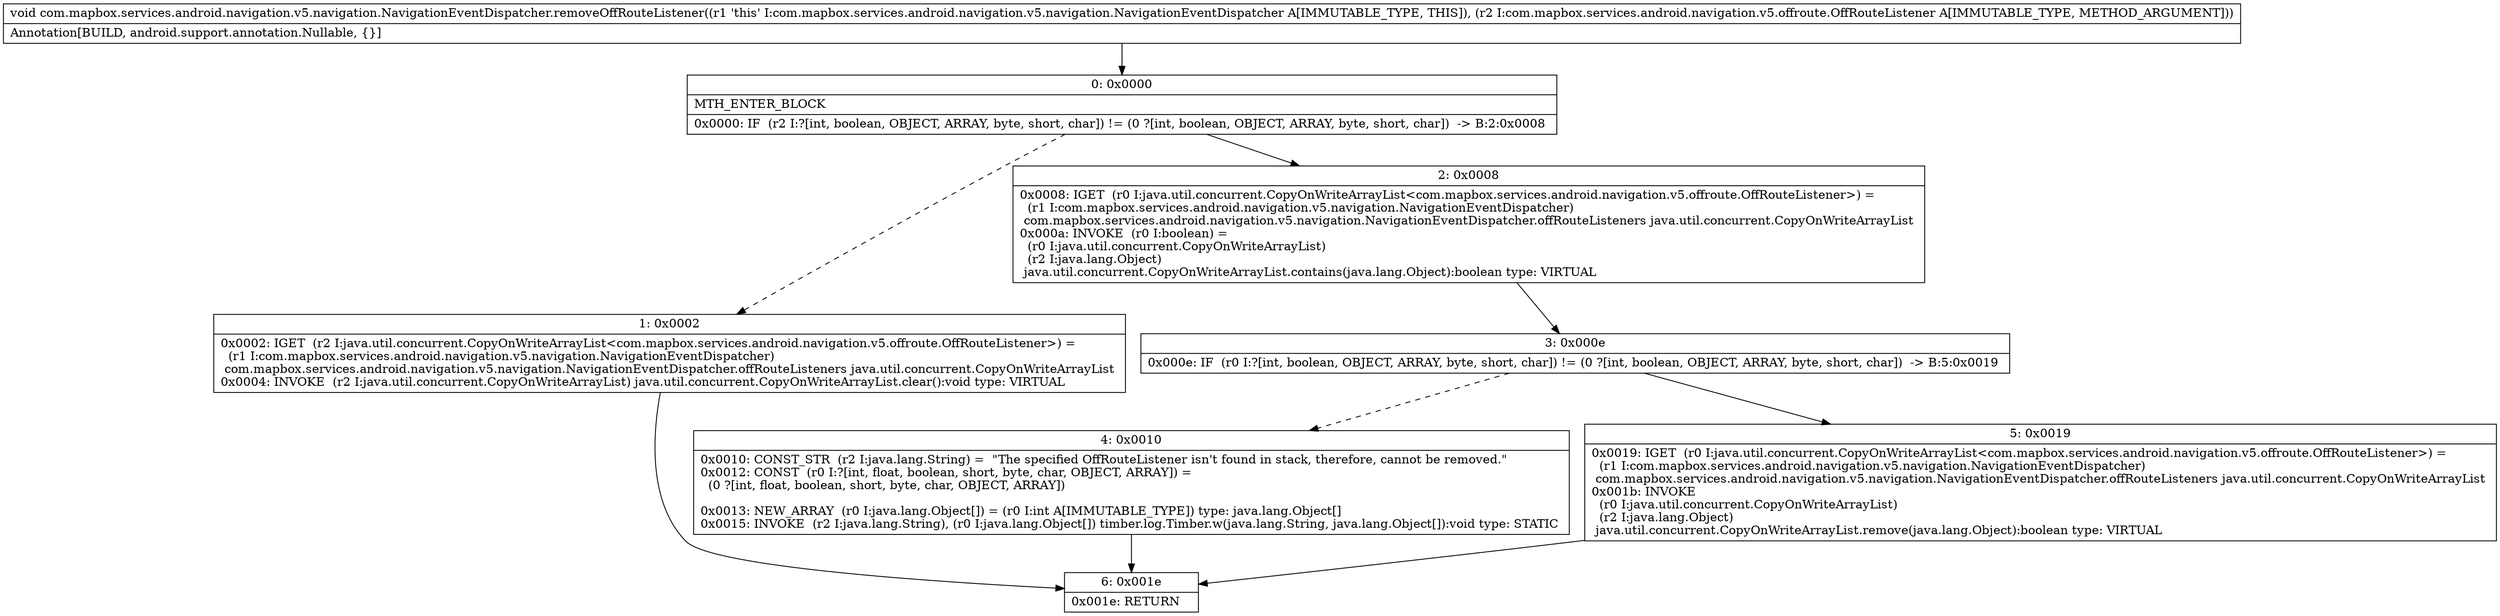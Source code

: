 digraph "CFG forcom.mapbox.services.android.navigation.v5.navigation.NavigationEventDispatcher.removeOffRouteListener(Lcom\/mapbox\/services\/android\/navigation\/v5\/offroute\/OffRouteListener;)V" {
Node_0 [shape=record,label="{0\:\ 0x0000|MTH_ENTER_BLOCK\l|0x0000: IF  (r2 I:?[int, boolean, OBJECT, ARRAY, byte, short, char]) != (0 ?[int, boolean, OBJECT, ARRAY, byte, short, char])  \-\> B:2:0x0008 \l}"];
Node_1 [shape=record,label="{1\:\ 0x0002|0x0002: IGET  (r2 I:java.util.concurrent.CopyOnWriteArrayList\<com.mapbox.services.android.navigation.v5.offroute.OffRouteListener\>) = \l  (r1 I:com.mapbox.services.android.navigation.v5.navigation.NavigationEventDispatcher)\l com.mapbox.services.android.navigation.v5.navigation.NavigationEventDispatcher.offRouteListeners java.util.concurrent.CopyOnWriteArrayList \l0x0004: INVOKE  (r2 I:java.util.concurrent.CopyOnWriteArrayList) java.util.concurrent.CopyOnWriteArrayList.clear():void type: VIRTUAL \l}"];
Node_2 [shape=record,label="{2\:\ 0x0008|0x0008: IGET  (r0 I:java.util.concurrent.CopyOnWriteArrayList\<com.mapbox.services.android.navigation.v5.offroute.OffRouteListener\>) = \l  (r1 I:com.mapbox.services.android.navigation.v5.navigation.NavigationEventDispatcher)\l com.mapbox.services.android.navigation.v5.navigation.NavigationEventDispatcher.offRouteListeners java.util.concurrent.CopyOnWriteArrayList \l0x000a: INVOKE  (r0 I:boolean) = \l  (r0 I:java.util.concurrent.CopyOnWriteArrayList)\l  (r2 I:java.lang.Object)\l java.util.concurrent.CopyOnWriteArrayList.contains(java.lang.Object):boolean type: VIRTUAL \l}"];
Node_3 [shape=record,label="{3\:\ 0x000e|0x000e: IF  (r0 I:?[int, boolean, OBJECT, ARRAY, byte, short, char]) != (0 ?[int, boolean, OBJECT, ARRAY, byte, short, char])  \-\> B:5:0x0019 \l}"];
Node_4 [shape=record,label="{4\:\ 0x0010|0x0010: CONST_STR  (r2 I:java.lang.String) =  \"The specified OffRouteListener isn't found in stack, therefore, cannot be removed.\" \l0x0012: CONST  (r0 I:?[int, float, boolean, short, byte, char, OBJECT, ARRAY]) = \l  (0 ?[int, float, boolean, short, byte, char, OBJECT, ARRAY])\l \l0x0013: NEW_ARRAY  (r0 I:java.lang.Object[]) = (r0 I:int A[IMMUTABLE_TYPE]) type: java.lang.Object[] \l0x0015: INVOKE  (r2 I:java.lang.String), (r0 I:java.lang.Object[]) timber.log.Timber.w(java.lang.String, java.lang.Object[]):void type: STATIC \l}"];
Node_5 [shape=record,label="{5\:\ 0x0019|0x0019: IGET  (r0 I:java.util.concurrent.CopyOnWriteArrayList\<com.mapbox.services.android.navigation.v5.offroute.OffRouteListener\>) = \l  (r1 I:com.mapbox.services.android.navigation.v5.navigation.NavigationEventDispatcher)\l com.mapbox.services.android.navigation.v5.navigation.NavigationEventDispatcher.offRouteListeners java.util.concurrent.CopyOnWriteArrayList \l0x001b: INVOKE  \l  (r0 I:java.util.concurrent.CopyOnWriteArrayList)\l  (r2 I:java.lang.Object)\l java.util.concurrent.CopyOnWriteArrayList.remove(java.lang.Object):boolean type: VIRTUAL \l}"];
Node_6 [shape=record,label="{6\:\ 0x001e|0x001e: RETURN   \l}"];
MethodNode[shape=record,label="{void com.mapbox.services.android.navigation.v5.navigation.NavigationEventDispatcher.removeOffRouteListener((r1 'this' I:com.mapbox.services.android.navigation.v5.navigation.NavigationEventDispatcher A[IMMUTABLE_TYPE, THIS]), (r2 I:com.mapbox.services.android.navigation.v5.offroute.OffRouteListener A[IMMUTABLE_TYPE, METHOD_ARGUMENT]))  | Annotation[BUILD, android.support.annotation.Nullable, \{\}]\l}"];
MethodNode -> Node_0;
Node_0 -> Node_1[style=dashed];
Node_0 -> Node_2;
Node_1 -> Node_6;
Node_2 -> Node_3;
Node_3 -> Node_4[style=dashed];
Node_3 -> Node_5;
Node_4 -> Node_6;
Node_5 -> Node_6;
}


